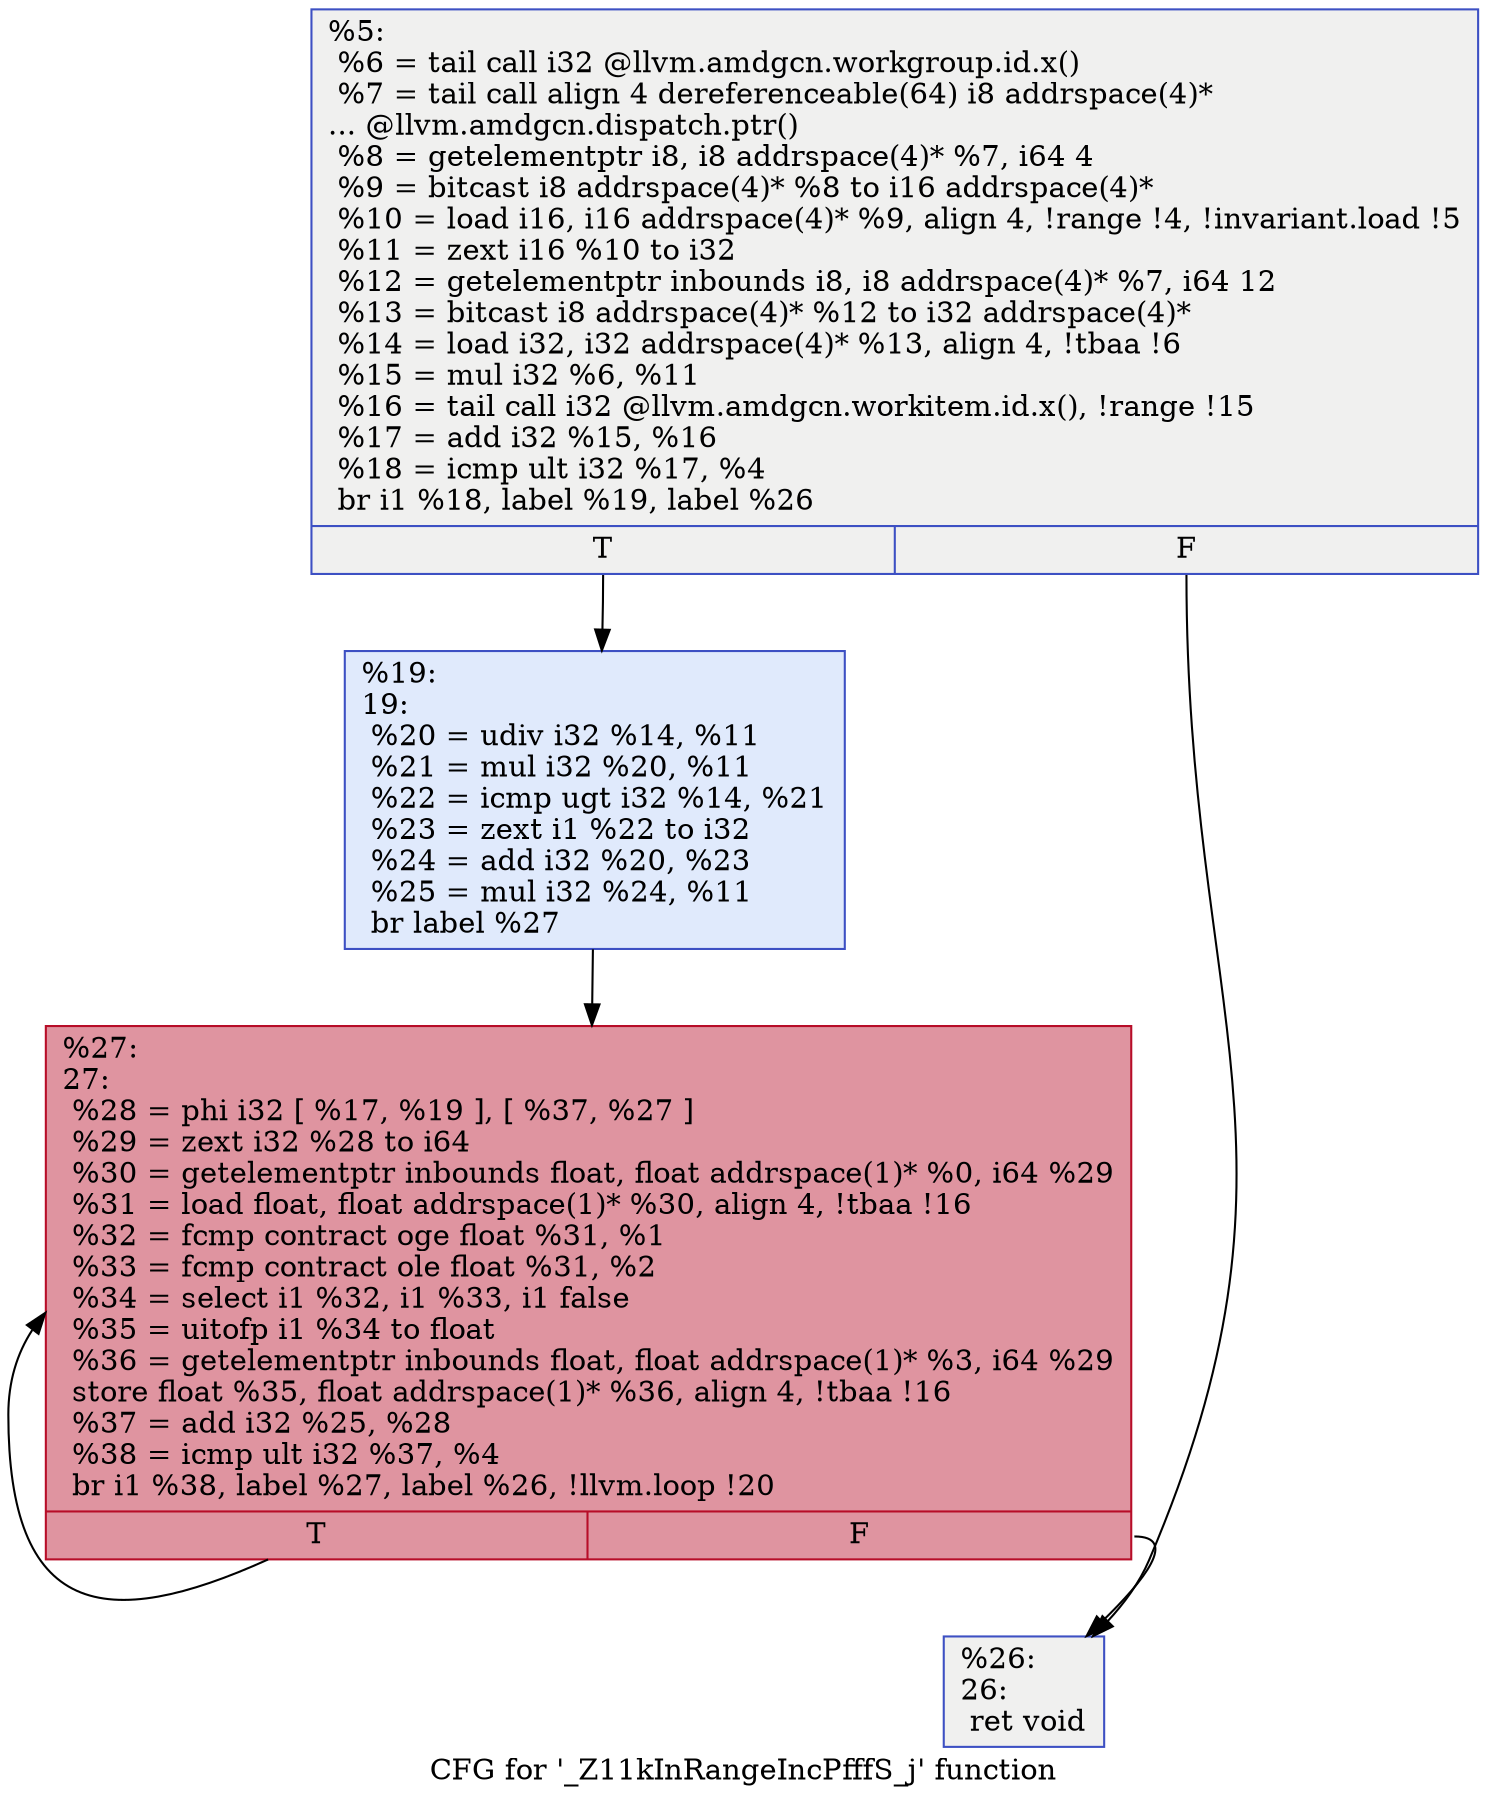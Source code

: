 digraph "CFG for '_Z11kInRangeIncPfffS_j' function" {
	label="CFG for '_Z11kInRangeIncPfffS_j' function";

	Node0x521a550 [shape=record,color="#3d50c3ff", style=filled, fillcolor="#dedcdb70",label="{%5:\l  %6 = tail call i32 @llvm.amdgcn.workgroup.id.x()\l  %7 = tail call align 4 dereferenceable(64) i8 addrspace(4)*\l... @llvm.amdgcn.dispatch.ptr()\l  %8 = getelementptr i8, i8 addrspace(4)* %7, i64 4\l  %9 = bitcast i8 addrspace(4)* %8 to i16 addrspace(4)*\l  %10 = load i16, i16 addrspace(4)* %9, align 4, !range !4, !invariant.load !5\l  %11 = zext i16 %10 to i32\l  %12 = getelementptr inbounds i8, i8 addrspace(4)* %7, i64 12\l  %13 = bitcast i8 addrspace(4)* %12 to i32 addrspace(4)*\l  %14 = load i32, i32 addrspace(4)* %13, align 4, !tbaa !6\l  %15 = mul i32 %6, %11\l  %16 = tail call i32 @llvm.amdgcn.workitem.id.x(), !range !15\l  %17 = add i32 %15, %16\l  %18 = icmp ult i32 %17, %4\l  br i1 %18, label %19, label %26\l|{<s0>T|<s1>F}}"];
	Node0x521a550:s0 -> Node0x521c780;
	Node0x521a550:s1 -> Node0x521c810;
	Node0x521c780 [shape=record,color="#3d50c3ff", style=filled, fillcolor="#b9d0f970",label="{%19:\l19:                                               \l  %20 = udiv i32 %14, %11\l  %21 = mul i32 %20, %11\l  %22 = icmp ugt i32 %14, %21\l  %23 = zext i1 %22 to i32\l  %24 = add i32 %20, %23\l  %25 = mul i32 %24, %11\l  br label %27\l}"];
	Node0x521c780 -> Node0x521cc90;
	Node0x521c810 [shape=record,color="#3d50c3ff", style=filled, fillcolor="#dedcdb70",label="{%26:\l26:                                               \l  ret void\l}"];
	Node0x521cc90 [shape=record,color="#b70d28ff", style=filled, fillcolor="#b70d2870",label="{%27:\l27:                                               \l  %28 = phi i32 [ %17, %19 ], [ %37, %27 ]\l  %29 = zext i32 %28 to i64\l  %30 = getelementptr inbounds float, float addrspace(1)* %0, i64 %29\l  %31 = load float, float addrspace(1)* %30, align 4, !tbaa !16\l  %32 = fcmp contract oge float %31, %1\l  %33 = fcmp contract ole float %31, %2\l  %34 = select i1 %32, i1 %33, i1 false\l  %35 = uitofp i1 %34 to float\l  %36 = getelementptr inbounds float, float addrspace(1)* %3, i64 %29\l  store float %35, float addrspace(1)* %36, align 4, !tbaa !16\l  %37 = add i32 %25, %28\l  %38 = icmp ult i32 %37, %4\l  br i1 %38, label %27, label %26, !llvm.loop !20\l|{<s0>T|<s1>F}}"];
	Node0x521cc90:s0 -> Node0x521cc90;
	Node0x521cc90:s1 -> Node0x521c810;
}
